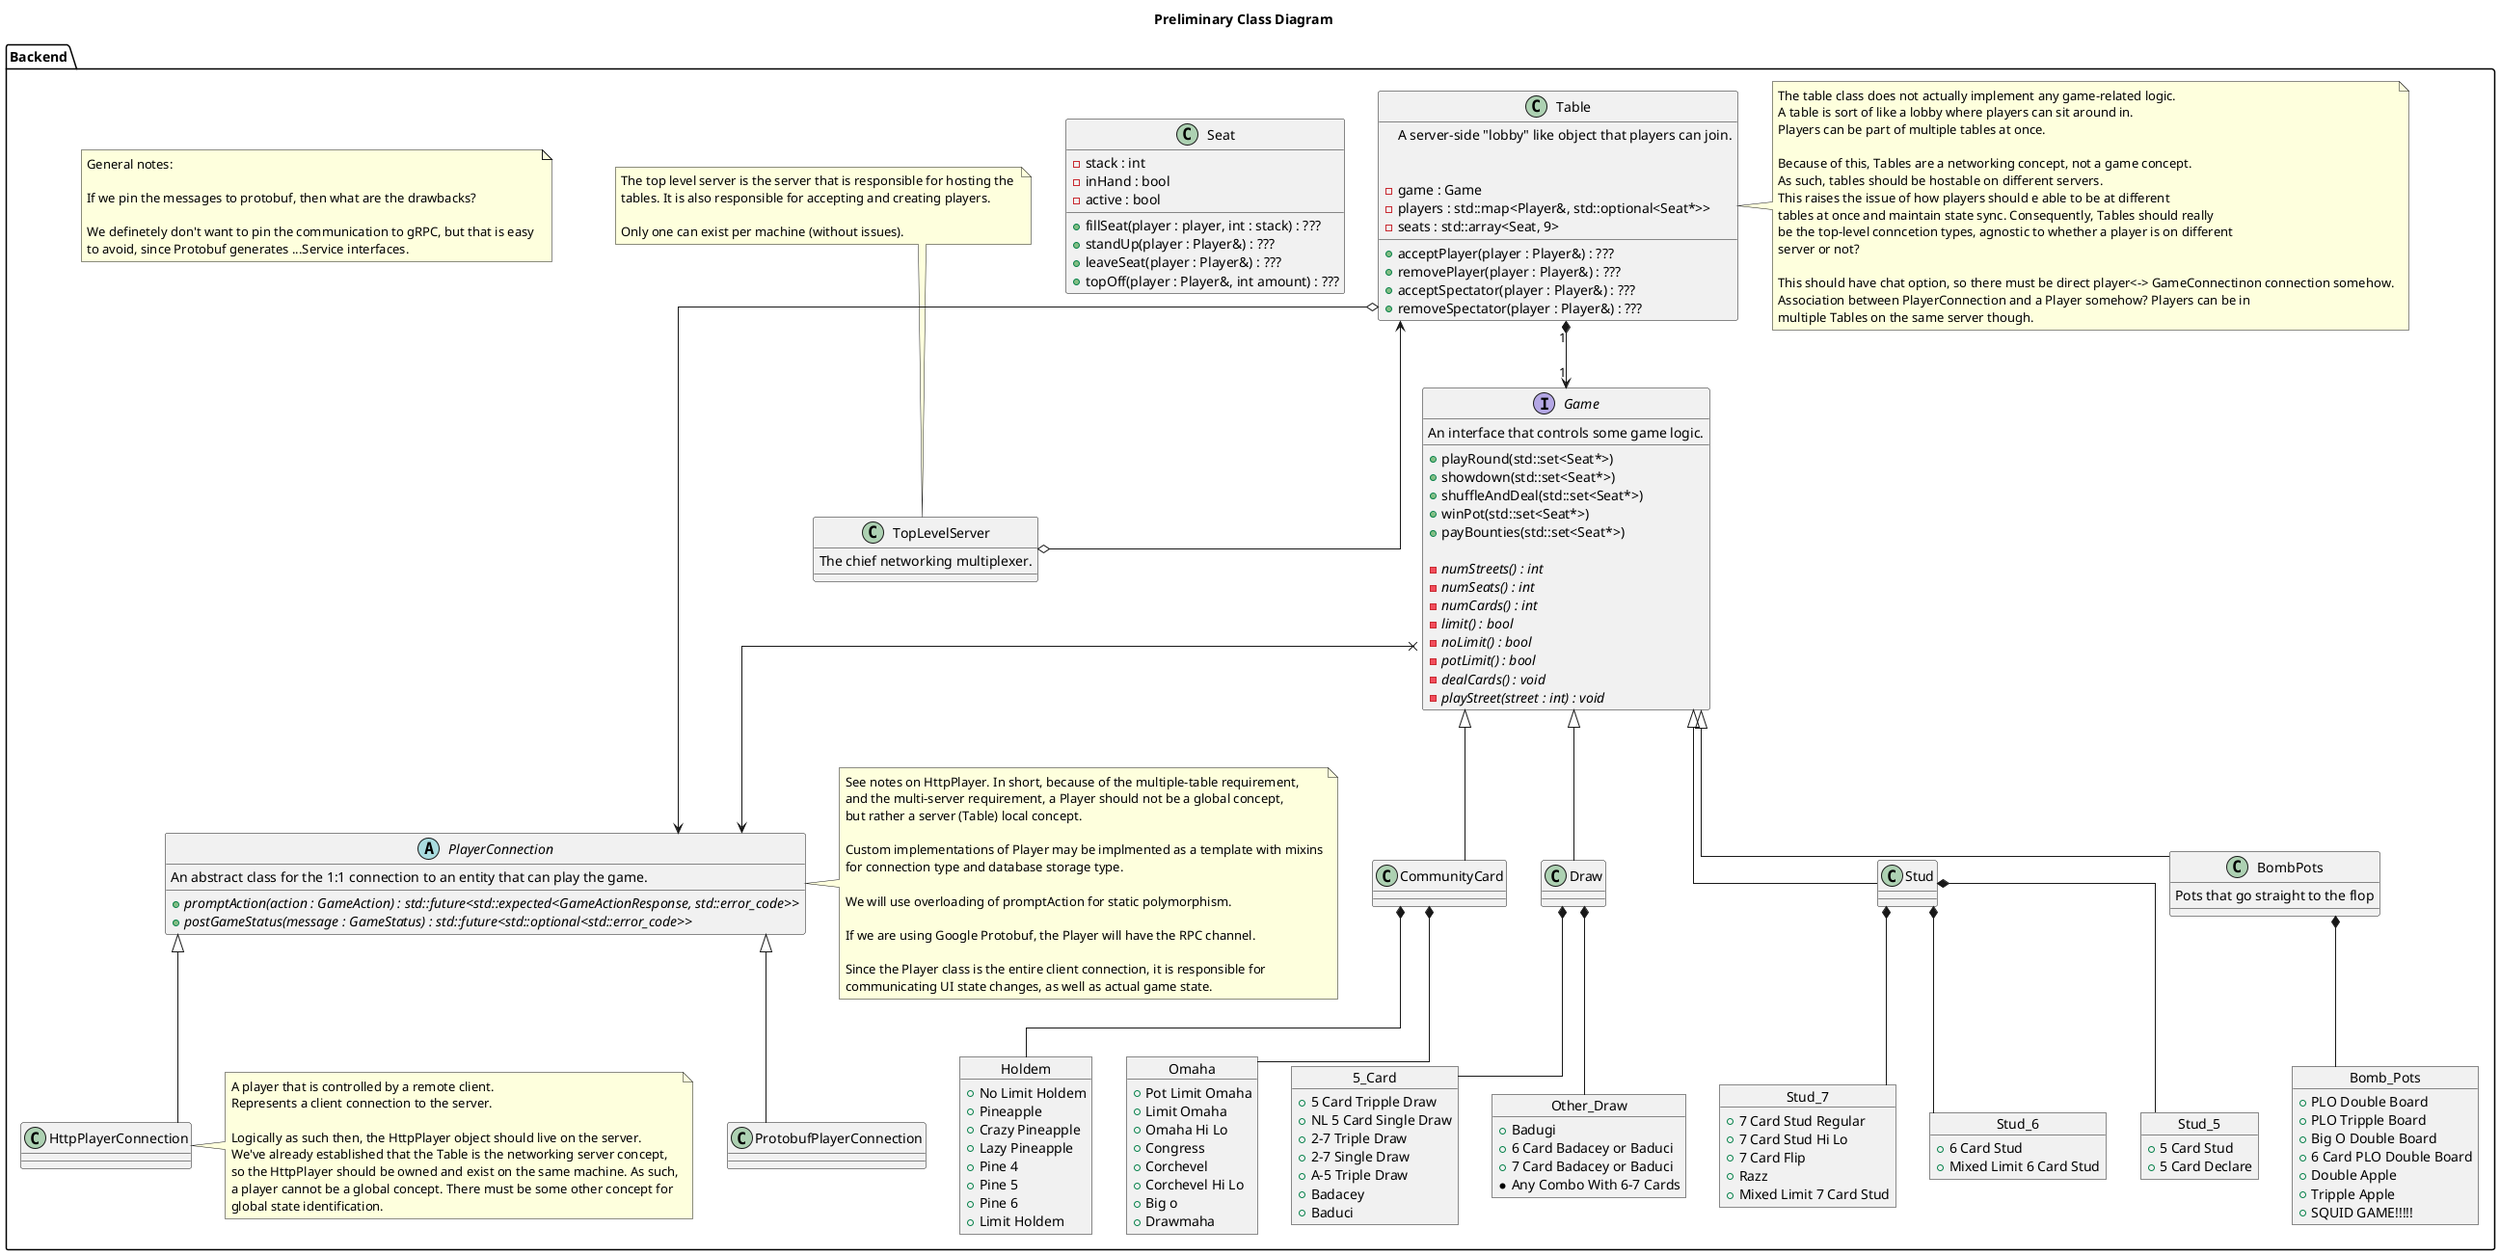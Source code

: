@startuml ClassDiagram

title Preliminary Class Diagram

skinparam linetype ortho    

package Backend {

class Table {
    A server-side "lobby" like object that players can join.

    + acceptPlayer(player : Player&) : ???
    + removePlayer(player : Player&) : ???
    + acceptSpectator(player : Player&) : ???
    + removeSpectator(player : Player&) : ???

    - game : Game
    - players : std::map<Player&, std::optional<Seat*>>
    - seats : std::array<Seat, 9>
}
note right of Table
    The table class does not actually implement any game-related logic.
    A table is sort of like a lobby where players can sit around in.
    Players can be part of multiple tables at once.

    Because of this, Tables are a networking concept, not a game concept.
    As such, tables should be hostable on different servers.
    This raises the issue of how players should e able to be at different
    tables at once and maintain state sync. Consequently, Tables should really
    be the top-level conncetion types, agnostic to whether a player is on different
    server or not?

    This should have chat option, so there must be direct player<-> GameConnectinon connection somehow.
    Association between PlayerConnection and a Player somehow? Players can be in
    multiple Tables on the same server though.
end note

class Seat {
    + fillSeat(player : player, int : stack) : ???
    + standUp(player : Player&) : ???
    + leaveSeat(player : Player&) : ???
    + topOff(player : Player&, int amount) : ???
    - stack : int
    - inHand : bool
    - active : bool
}

abstract class PlayerConnection {
An abstract class for the 1:1 connection to an entity that can play the game.

    + {abstract} promptAction(action : GameAction) : std::future<std::expected<GameActionResponse, std::error_code>>
    + {abstract} postGameStatus(message : GameStatus) : std::future<std::optional<std::error_code>>
}
note right of PlayerConnection
    See notes on HttpPlayer. In short, because of the multiple-table requirement,
    and the multi-server requirement, a Player should not be a global concept, 
    but rather a server (Table) local concept.

    Custom implementations of Player may be implmented as a template with mixins
    for connection type and database storage type.

    We will use overloading of promptAction for static polymorphism.

    If we are using Google Protobuf, the Player will have the RPC channel.

    Since the Player class is the entire client connection, it is responsible for 
    communicating UI state changes, as well as actual game state.
end note

class ProtobufPlayerConnection {

}
PlayerConnection <|-- ProtobufPlayerConnection

class HttpPlayerConnection {

}
note right of HttpPlayerConnection
    A player that is controlled by a remote client.
    Represents a client connection to the server.

    Logically as such then, the HttpPlayer object should live on the server.
    We've already established that the Table is the networking server concept,
    so the HttpPlayer should be owned and exist on the same machine. As such,
    a player cannot be a global concept. There must be some other concept for 
    global state identification.
end note
PlayerConnection <|-- HttpPlayerConnection


class TopLevelServer {
    The chief networking multiplexer.
}
note top of TopLevelServer
    The top level server is the server that is responsible for hosting the 
    tables. It is also responsible for accepting and creating players.

    Only one can exist per machine (without issues).
end note


interface Game {
An interface that controls some game logic.

    + playRound(std::set<Seat*>)
    + showdown(std::set<Seat*>)
    + shuffleAndDeal(std::set<Seat*>)
    + winPot(std::set<Seat*>)
    + payBounties(std::set<Seat*>)

    - {abstract} numStreets() : int
    - {abstract} numSeats() : int
    - {abstract} numCards() : int
    - {abstract} limit() : bool
    - {abstract} noLimit() : bool
    - {abstract} potLimit() : bool
    - {abstract} dealCards() : void
    - {abstract} playStreet(street : int) : void
}

class CommunityCard {}
Game <|-- CommunityCard

class Draw {}
Game <|-- Draw

class Stud {}
Game <|-- Stud

class BombPots {
    Pots that go straight to the flop 
}
Game <|-- BombPots

object 5_Card {
    + 5 Card Tripple Draw
    + NL 5 Card Single Draw
    + 2-7 Triple Draw
    + 2-7 Single Draw
    + A-5 Triple Draw
    + Badacey
    + Baduci
}

object Other_Draw {
    + Badugi
    + 6 Card Badacey or Baduci
    + 7 Card Badacey or Baduci
    * Any Combo With 6-7 Cards
}
Draw *-- 5_Card
Draw *-- Other_Draw

object Stud_7 {
    + 7 Card Stud Regular
    + 7 Card Stud Hi Lo
    + 7 Card Flip
    + Razz
    + Mixed Limit 7 Card Stud 
}
object Stud_6 {
    + 6 Card Stud 
    + Mixed Limit 6 Card Stud
}
object Stud_5 {
    + 5 Card Stud
    + 5 Card Declare
}
Stud *-- Stud_5
Stud *-- Stud_6
Stud *-- Stud_7


object Holdem {
    + No Limit Holdem
    + Pineapple
    + Crazy Pineapple
    + Lazy Pineapple
    + Pine 4
    + Pine 5
    + Pine 6
    + Limit Holdem
}


object Omaha{
    + Pot Limit Omaha
    + Limit Omaha
    + Omaha Hi Lo 
    + Congress
    + Corchevel
    + Corchevel Hi Lo
    + Big o
    + Drawmaha
}
CommunityCard *-- Omaha
CommunityCard *-- Holdem

object Bomb_Pots {
    + PLO Double Board
    + PLO Tripple Board
    + Big O Double Board
    + 6 Card PLO Double Board 
    + Double Apple 
    + Tripple Apple
    + SQUID GAME!!!!!
}
BombPots *-- Bomb_Pots

note as BackendNote
    General notes:

    If we pin the messages to protobuf, then what are the drawbacks? 

    We definetely don't want to pin the communication to gRPC, but that is easy 
    to avoid, since Protobuf generates ...Service interfaces.
end note

}

Table <--o TopLevelServer
Table "1" *--> "1" Game
Table o--> PlayerConnection
Game x--> PlayerConnection


@enduml
